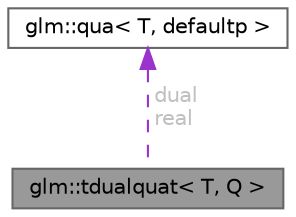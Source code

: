 digraph "glm::tdualquat&lt; T, Q &gt;"
{
 // LATEX_PDF_SIZE
  bgcolor="transparent";
  edge [fontname=Helvetica,fontsize=10,labelfontname=Helvetica,labelfontsize=10];
  node [fontname=Helvetica,fontsize=10,shape=box,height=0.2,width=0.4];
  Node1 [id="Node000001",label="glm::tdualquat\< T, Q \>",height=0.2,width=0.4,color="gray40", fillcolor="grey60", style="filled", fontcolor="black",tooltip=" "];
  Node2 -> Node1 [id="edge3_Node000001_Node000002",dir="back",color="darkorchid3",style="dashed",tooltip=" ",label=" dual\nreal",fontcolor="grey" ];
  Node2 [id="Node000002",label="glm::qua\< T, defaultp \>",height=0.2,width=0.4,color="gray40", fillcolor="white", style="filled",URL="$structglm_1_1qua.html",tooltip=" "];
}
